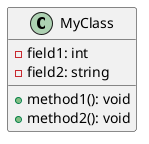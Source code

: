 @startuml

class "MyClass" {
    -field1: int
    -field2: string
    +method1(): void
    +method2(): void
}

@enduml
